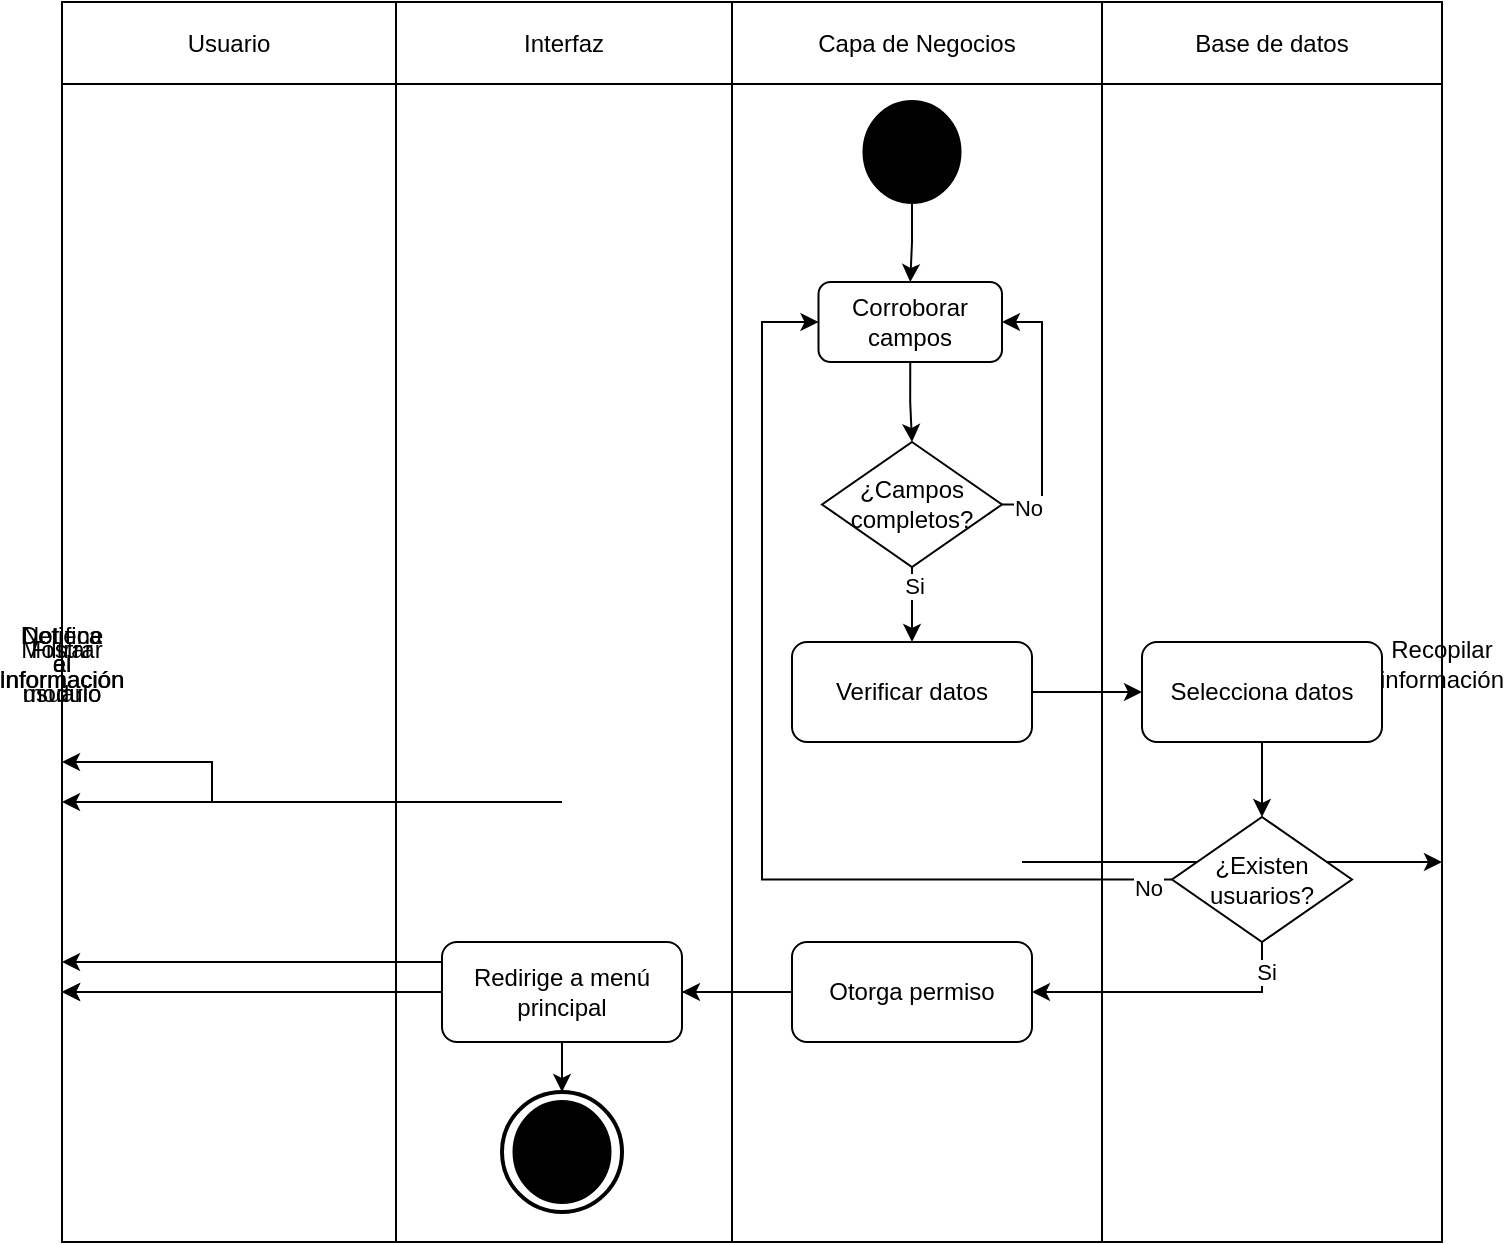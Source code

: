 <mxfile version="24.7.14">
  <diagram name="Página-1" id="bamVa_0NoXlc-tf__FN4">
    <mxGraphModel grid="1" page="1" gridSize="10" guides="1" tooltips="1" connect="1" arrows="1" fold="1" pageScale="1" pageWidth="827" pageHeight="1169" math="0" shadow="0">
      <root>
        <mxCell id="0" />
        <mxCell id="1" parent="0" />
        <mxCell id="87OqCBBtjAjnsFlcotj2-33" value="" style="shape=table;startSize=0;container=1;collapsible=0;childLayout=tableLayout;" vertex="1" parent="1">
          <mxGeometry x="50" y="50" width="690" height="620" as="geometry" />
        </mxCell>
        <mxCell id="87OqCBBtjAjnsFlcotj2-34" value="" style="shape=tableRow;horizontal=0;startSize=0;swimlaneHead=0;swimlaneBody=0;strokeColor=inherit;top=0;left=0;bottom=0;right=0;collapsible=0;dropTarget=0;fillColor=none;points=[[0,0.5],[1,0.5]];portConstraint=eastwest;" vertex="1" parent="87OqCBBtjAjnsFlcotj2-33">
          <mxGeometry width="690" height="41" as="geometry" />
        </mxCell>
        <mxCell id="87OqCBBtjAjnsFlcotj2-35" value="Usuario" style="shape=partialRectangle;html=1;whiteSpace=wrap;connectable=0;strokeColor=inherit;overflow=hidden;fillColor=none;top=0;left=0;bottom=0;right=0;pointerEvents=1;" vertex="1" parent="87OqCBBtjAjnsFlcotj2-34">
          <mxGeometry width="167" height="41" as="geometry">
            <mxRectangle width="167" height="41" as="alternateBounds" />
          </mxGeometry>
        </mxCell>
        <mxCell id="87OqCBBtjAjnsFlcotj2-36" value="Interfaz" style="shape=partialRectangle;html=1;whiteSpace=wrap;connectable=0;strokeColor=inherit;overflow=hidden;fillColor=none;top=0;left=0;bottom=0;right=0;pointerEvents=1;" vertex="1" parent="87OqCBBtjAjnsFlcotj2-34">
          <mxGeometry x="167" width="168" height="41" as="geometry">
            <mxRectangle width="168" height="41" as="alternateBounds" />
          </mxGeometry>
        </mxCell>
        <mxCell id="87OqCBBtjAjnsFlcotj2-37" value="Capa de Negocios" style="shape=partialRectangle;html=1;whiteSpace=wrap;connectable=0;strokeColor=inherit;overflow=hidden;fillColor=none;top=0;left=0;bottom=0;right=0;pointerEvents=1;" vertex="1" parent="87OqCBBtjAjnsFlcotj2-34">
          <mxGeometry x="335" width="185" height="41" as="geometry">
            <mxRectangle width="185" height="41" as="alternateBounds" />
          </mxGeometry>
        </mxCell>
        <mxCell id="87OqCBBtjAjnsFlcotj2-38" value="Base de datos" style="shape=partialRectangle;html=1;whiteSpace=wrap;connectable=0;strokeColor=inherit;overflow=hidden;fillColor=none;top=0;left=0;bottom=0;right=0;pointerEvents=1;" vertex="1" parent="87OqCBBtjAjnsFlcotj2-34">
          <mxGeometry x="520" width="170" height="41" as="geometry">
            <mxRectangle width="170" height="41" as="alternateBounds" />
          </mxGeometry>
        </mxCell>
        <mxCell id="87OqCBBtjAjnsFlcotj2-39" value="" style="shape=tableRow;horizontal=0;startSize=0;swimlaneHead=0;swimlaneBody=0;strokeColor=inherit;top=0;left=0;bottom=0;right=0;collapsible=0;dropTarget=0;fillColor=none;points=[[0,0.5],[1,0.5]];portConstraint=eastwest;" vertex="1" parent="87OqCBBtjAjnsFlcotj2-33">
          <mxGeometry y="41" width="690" height="579" as="geometry" />
        </mxCell>
        <mxCell id="87OqCBBtjAjnsFlcotj2-40" value="" style="shape=partialRectangle;html=1;whiteSpace=wrap;connectable=0;strokeColor=inherit;overflow=hidden;fillColor=none;top=0;left=0;bottom=0;right=0;pointerEvents=1;" vertex="1" parent="87OqCBBtjAjnsFlcotj2-39">
          <mxGeometry width="167" height="579" as="geometry">
            <mxRectangle width="167" height="579" as="alternateBounds" />
          </mxGeometry>
        </mxCell>
        <mxCell id="87OqCBBtjAjnsFlcotj2-41" value="" style="shape=partialRectangle;html=1;whiteSpace=wrap;connectable=0;strokeColor=inherit;overflow=hidden;fillColor=none;top=0;left=0;bottom=0;right=0;pointerEvents=1;" vertex="1" parent="87OqCBBtjAjnsFlcotj2-39">
          <mxGeometry x="167" width="168" height="579" as="geometry">
            <mxRectangle width="168" height="579" as="alternateBounds" />
          </mxGeometry>
        </mxCell>
        <mxCell id="87OqCBBtjAjnsFlcotj2-42" value="" style="shape=partialRectangle;html=1;whiteSpace=wrap;connectable=0;strokeColor=inherit;overflow=hidden;fillColor=none;top=0;left=0;bottom=0;right=0;pointerEvents=1;" vertex="1" parent="87OqCBBtjAjnsFlcotj2-39">
          <mxGeometry x="335" width="185" height="579" as="geometry">
            <mxRectangle width="185" height="579" as="alternateBounds" />
          </mxGeometry>
        </mxCell>
        <mxCell id="87OqCBBtjAjnsFlcotj2-43" value="" style="shape=partialRectangle;html=1;whiteSpace=wrap;connectable=0;strokeColor=inherit;overflow=hidden;fillColor=none;top=0;left=0;bottom=0;right=0;pointerEvents=1;" vertex="1" parent="87OqCBBtjAjnsFlcotj2-39">
          <mxGeometry x="520" width="170" height="579" as="geometry">
            <mxRectangle width="170" height="579" as="alternateBounds" />
          </mxGeometry>
        </mxCell>
        <mxCell id="87OqCBBtjAjnsFlcotj2-67" value="Recopilar información" style="rounded=1;whiteSpace=wrap;html=1;" vertex="1" parent="87OqCBBtjAjnsFlcotj2-39">
          <mxGeometry x="690" height="579" as="geometry">
            <mxRectangle width="NaN" height="579" as="alternateBounds" />
          </mxGeometry>
        </mxCell>
        <mxCell id="87OqCBBtjAjnsFlcotj2-71" value="Mostrar información" style="rounded=1;whiteSpace=wrap;html=1;" vertex="1" parent="87OqCBBtjAjnsFlcotj2-39">
          <mxGeometry height="579" as="geometry">
            <mxRectangle width="NaN" height="579" as="alternateBounds" />
          </mxGeometry>
        </mxCell>
        <mxCell id="87OqCBBtjAjnsFlcotj2-75" value="Filtrar Información" style="rounded=1;whiteSpace=wrap;html=1;" vertex="1" parent="87OqCBBtjAjnsFlcotj2-39">
          <mxGeometry height="579" as="geometry">
            <mxRectangle width="NaN" height="579" as="alternateBounds" />
          </mxGeometry>
        </mxCell>
        <mxCell id="87OqCBBtjAjnsFlcotj2-80" value="" style="rhombus;whiteSpace=wrap;html=1;rounded=1;" vertex="1" parent="87OqCBBtjAjnsFlcotj2-39">
          <mxGeometry height="579" as="geometry">
            <mxRectangle width="NaN" height="579" as="alternateBounds" />
          </mxGeometry>
        </mxCell>
        <mxCell id="MqVedQMIPtXj0oAbWhY8-12" value="Detiene el modulo" style="rounded=1;whiteSpace=wrap;html=1;" vertex="1" parent="87OqCBBtjAjnsFlcotj2-39">
          <mxGeometry height="579" as="geometry">
            <mxRectangle width="NaN" height="579" as="alternateBounds" />
          </mxGeometry>
        </mxCell>
        <mxCell id="MqVedQMIPtXj0oAbWhY8-16" value="Notifica al usuario" style="rounded=1;whiteSpace=wrap;html=1;" vertex="1" parent="87OqCBBtjAjnsFlcotj2-39">
          <mxGeometry height="579" as="geometry">
            <mxRectangle width="NaN" height="579" as="alternateBounds" />
          </mxGeometry>
        </mxCell>
        <mxCell id="MqVedQMIPtXj0oAbWhY8-2" style="edgeStyle=orthogonalEdgeStyle;rounded=0;orthogonalLoop=1;jettySize=auto;html=1;exitX=0.5;exitY=1;exitDx=0;exitDy=0;entryX=0.5;entryY=0;entryDx=0;entryDy=0;" edge="1" parent="1" source="87OqCBBtjAjnsFlcotj2-47" target="87OqCBBtjAjnsFlcotj2-53">
          <mxGeometry relative="1" as="geometry" />
        </mxCell>
        <mxCell id="87OqCBBtjAjnsFlcotj2-47" value="Corroborar campos" style="rounded=1;whiteSpace=wrap;html=1;" vertex="1" parent="1">
          <mxGeometry x="428.25" y="190" width="91.75" height="40" as="geometry" />
        </mxCell>
        <mxCell id="MqVedQMIPtXj0oAbWhY8-25" value="" style="edgeStyle=orthogonalEdgeStyle;rounded=0;orthogonalLoop=1;jettySize=auto;html=1;" edge="1" parent="1" source="87OqCBBtjAjnsFlcotj2-49" target="MqVedQMIPtXj0oAbWhY8-24">
          <mxGeometry relative="1" as="geometry" />
        </mxCell>
        <mxCell id="87OqCBBtjAjnsFlcotj2-49" value="Verificar datos" style="rounded=1;whiteSpace=wrap;html=1;" vertex="1" parent="1">
          <mxGeometry x="415" y="370" width="120" height="50" as="geometry" />
        </mxCell>
        <mxCell id="MqVedQMIPtXj0oAbWhY8-3" style="edgeStyle=orthogonalEdgeStyle;rounded=0;orthogonalLoop=1;jettySize=auto;html=1;exitX=1;exitY=0.5;exitDx=0;exitDy=0;entryX=1;entryY=0.5;entryDx=0;entryDy=0;" edge="1" parent="1" source="87OqCBBtjAjnsFlcotj2-53" target="87OqCBBtjAjnsFlcotj2-47">
          <mxGeometry relative="1" as="geometry" />
        </mxCell>
        <mxCell id="MqVedQMIPtXj0oAbWhY8-23" value="No" style="edgeLabel;html=1;align=center;verticalAlign=middle;resizable=0;points=[];" vertex="1" connectable="0" parent="MqVedQMIPtXj0oAbWhY8-3">
          <mxGeometry x="-0.802" y="-1" relative="1" as="geometry">
            <mxPoint as="offset" />
          </mxGeometry>
        </mxCell>
        <mxCell id="MqVedQMIPtXj0oAbWhY8-5" style="edgeStyle=orthogonalEdgeStyle;rounded=0;orthogonalLoop=1;jettySize=auto;html=1;exitX=0.5;exitY=1;exitDx=0;exitDy=0;" edge="1" parent="1" source="87OqCBBtjAjnsFlcotj2-53" target="87OqCBBtjAjnsFlcotj2-49">
          <mxGeometry relative="1" as="geometry" />
        </mxCell>
        <mxCell id="MqVedQMIPtXj0oAbWhY8-6" value="Si" style="edgeLabel;html=1;align=center;verticalAlign=middle;resizable=0;points=[];" vertex="1" connectable="0" parent="MqVedQMIPtXj0oAbWhY8-5">
          <mxGeometry x="-0.635" y="1" relative="1" as="geometry">
            <mxPoint y="1" as="offset" />
          </mxGeometry>
        </mxCell>
        <mxCell id="87OqCBBtjAjnsFlcotj2-53" value="¿Campos completos?" style="rhombus;whiteSpace=wrap;html=1;" vertex="1" parent="1">
          <mxGeometry x="430" y="270" width="90" height="62.5" as="geometry" />
        </mxCell>
        <mxCell id="87OqCBBtjAjnsFlcotj2-68" value="" style="edgeStyle=orthogonalEdgeStyle;rounded=0;orthogonalLoop=1;jettySize=auto;html=1;" edge="1" parent="1" target="87OqCBBtjAjnsFlcotj2-67">
          <mxGeometry relative="1" as="geometry">
            <mxPoint x="530" y="480" as="sourcePoint" />
          </mxGeometry>
        </mxCell>
        <mxCell id="87OqCBBtjAjnsFlcotj2-72" value="" style="edgeStyle=orthogonalEdgeStyle;rounded=0;orthogonalLoop=1;jettySize=auto;html=1;" edge="1" parent="1" target="87OqCBBtjAjnsFlcotj2-71">
          <mxGeometry relative="1" as="geometry">
            <mxPoint x="300" y="450" as="sourcePoint" />
          </mxGeometry>
        </mxCell>
        <mxCell id="87OqCBBtjAjnsFlcotj2-76" value="" style="edgeStyle=orthogonalEdgeStyle;rounded=0;orthogonalLoop=1;jettySize=auto;html=1;" edge="1" parent="1" target="87OqCBBtjAjnsFlcotj2-75">
          <mxGeometry relative="1" as="geometry">
            <mxPoint x="125" y="450" as="sourcePoint" />
            <Array as="points">
              <mxPoint x="125" y="430" />
            </Array>
          </mxGeometry>
        </mxCell>
        <mxCell id="87OqCBBtjAjnsFlcotj2-81" value="" style="edgeStyle=orthogonalEdgeStyle;rounded=0;orthogonalLoop=1;jettySize=auto;html=1;" edge="1" parent="1" target="87OqCBBtjAjnsFlcotj2-80">
          <mxGeometry relative="1" as="geometry">
            <mxPoint x="300" y="530" as="sourcePoint" />
          </mxGeometry>
        </mxCell>
        <mxCell id="MqVedQMIPtXj0oAbWhY8-1" style="edgeStyle=orthogonalEdgeStyle;rounded=0;orthogonalLoop=1;jettySize=auto;html=1;exitX=0.5;exitY=1;exitDx=0;exitDy=0;exitPerimeter=0;entryX=0.5;entryY=0;entryDx=0;entryDy=0;" edge="1" parent="1" source="87OqCBBtjAjnsFlcotj2-95" target="87OqCBBtjAjnsFlcotj2-47">
          <mxGeometry relative="1" as="geometry" />
        </mxCell>
        <mxCell id="87OqCBBtjAjnsFlcotj2-95" value="" style="strokeWidth=2;html=1;shape=mxgraph.flowchart.start_2;whiteSpace=wrap;fillColor=#000000;" vertex="1" parent="1">
          <mxGeometry x="451.25" y="100" width="47.5" height="50" as="geometry" />
        </mxCell>
        <mxCell id="87OqCBBtjAjnsFlcotj2-106" value="" style="strokeWidth=2;html=1;shape=mxgraph.flowchart.start_2;whiteSpace=wrap;" vertex="1" parent="1">
          <mxGeometry x="270" y="595" width="60" height="60" as="geometry" />
        </mxCell>
        <mxCell id="87OqCBBtjAjnsFlcotj2-108" value="" style="strokeWidth=2;html=1;shape=mxgraph.flowchart.start_2;whiteSpace=wrap;fillColor=#000000;" vertex="1" parent="1">
          <mxGeometry x="276.25" y="600" width="47.5" height="50" as="geometry" />
        </mxCell>
        <mxCell id="MqVedQMIPtXj0oAbWhY8-13" value="" style="edgeStyle=orthogonalEdgeStyle;rounded=0;orthogonalLoop=1;jettySize=auto;html=1;" edge="1" parent="1" source="MqVedQMIPtXj0oAbWhY8-8" target="MqVedQMIPtXj0oAbWhY8-12">
          <mxGeometry relative="1" as="geometry" />
        </mxCell>
        <mxCell id="MqVedQMIPtXj0oAbWhY8-15" value="" style="edgeStyle=orthogonalEdgeStyle;rounded=0;orthogonalLoop=1;jettySize=auto;html=1;" edge="1" parent="1" source="MqVedQMIPtXj0oAbWhY8-8" target="MqVedQMIPtXj0oAbWhY8-14">
          <mxGeometry relative="1" as="geometry" />
        </mxCell>
        <mxCell id="MqVedQMIPtXj0oAbWhY8-8" value="Otorga permiso" style="rounded=1;whiteSpace=wrap;html=1;" vertex="1" parent="1">
          <mxGeometry x="415" y="520" width="120" height="50" as="geometry" />
        </mxCell>
        <mxCell id="MqVedQMIPtXj0oAbWhY8-17" value="" style="edgeStyle=orthogonalEdgeStyle;rounded=0;orthogonalLoop=1;jettySize=auto;html=1;" edge="1" parent="1" source="MqVedQMIPtXj0oAbWhY8-14" target="MqVedQMIPtXj0oAbWhY8-16">
          <mxGeometry relative="1" as="geometry" />
        </mxCell>
        <mxCell id="MqVedQMIPtXj0oAbWhY8-14" value="Redirige a menú principal" style="rounded=1;whiteSpace=wrap;html=1;" vertex="1" parent="1">
          <mxGeometry x="240" y="520" width="120" height="50" as="geometry" />
        </mxCell>
        <mxCell id="MqVedQMIPtXj0oAbWhY8-27" style="edgeStyle=orthogonalEdgeStyle;rounded=0;orthogonalLoop=1;jettySize=auto;html=1;exitX=0.5;exitY=1;exitDx=0;exitDy=0;" edge="1" parent="1" source="MqVedQMIPtXj0oAbWhY8-24" target="MqVedQMIPtXj0oAbWhY8-26">
          <mxGeometry relative="1" as="geometry" />
        </mxCell>
        <mxCell id="MqVedQMIPtXj0oAbWhY8-24" value="Selecciona datos" style="rounded=1;whiteSpace=wrap;html=1;" vertex="1" parent="1">
          <mxGeometry x="590" y="370" width="120" height="50" as="geometry" />
        </mxCell>
        <mxCell id="MqVedQMIPtXj0oAbWhY8-28" style="edgeStyle=orthogonalEdgeStyle;rounded=0;orthogonalLoop=1;jettySize=auto;html=1;exitX=0;exitY=0.5;exitDx=0;exitDy=0;entryX=0;entryY=0.5;entryDx=0;entryDy=0;" edge="1" parent="1" source="MqVedQMIPtXj0oAbWhY8-26" target="87OqCBBtjAjnsFlcotj2-47">
          <mxGeometry relative="1" as="geometry">
            <Array as="points">
              <mxPoint x="400" y="489" />
              <mxPoint x="400" y="210" />
            </Array>
          </mxGeometry>
        </mxCell>
        <mxCell id="MqVedQMIPtXj0oAbWhY8-29" value="No" style="edgeLabel;html=1;align=center;verticalAlign=middle;resizable=0;points=[];" vertex="1" connectable="0" parent="MqVedQMIPtXj0oAbWhY8-28">
          <mxGeometry x="-0.952" y="4" relative="1" as="geometry">
            <mxPoint as="offset" />
          </mxGeometry>
        </mxCell>
        <mxCell id="MqVedQMIPtXj0oAbWhY8-30" style="edgeStyle=orthogonalEdgeStyle;rounded=0;orthogonalLoop=1;jettySize=auto;html=1;exitX=0.5;exitY=1;exitDx=0;exitDy=0;entryX=1;entryY=0.5;entryDx=0;entryDy=0;" edge="1" parent="1" source="MqVedQMIPtXj0oAbWhY8-26" target="MqVedQMIPtXj0oAbWhY8-8">
          <mxGeometry relative="1" as="geometry" />
        </mxCell>
        <mxCell id="MqVedQMIPtXj0oAbWhY8-31" value="Si" style="edgeLabel;html=1;align=center;verticalAlign=middle;resizable=0;points=[];" vertex="1" connectable="0" parent="MqVedQMIPtXj0oAbWhY8-30">
          <mxGeometry x="-0.786" y="2" relative="1" as="geometry">
            <mxPoint as="offset" />
          </mxGeometry>
        </mxCell>
        <mxCell id="MqVedQMIPtXj0oAbWhY8-26" value="¿Existen usuarios?" style="rhombus;whiteSpace=wrap;html=1;" vertex="1" parent="1">
          <mxGeometry x="605" y="457.5" width="90" height="62.5" as="geometry" />
        </mxCell>
        <mxCell id="MqVedQMIPtXj0oAbWhY8-32" style="edgeStyle=orthogonalEdgeStyle;rounded=0;orthogonalLoop=1;jettySize=auto;html=1;exitX=0.5;exitY=1;exitDx=0;exitDy=0;entryX=0.5;entryY=0;entryDx=0;entryDy=0;entryPerimeter=0;" edge="1" parent="1" source="MqVedQMIPtXj0oAbWhY8-14" target="87OqCBBtjAjnsFlcotj2-106">
          <mxGeometry relative="1" as="geometry" />
        </mxCell>
      </root>
    </mxGraphModel>
  </diagram>
</mxfile>
